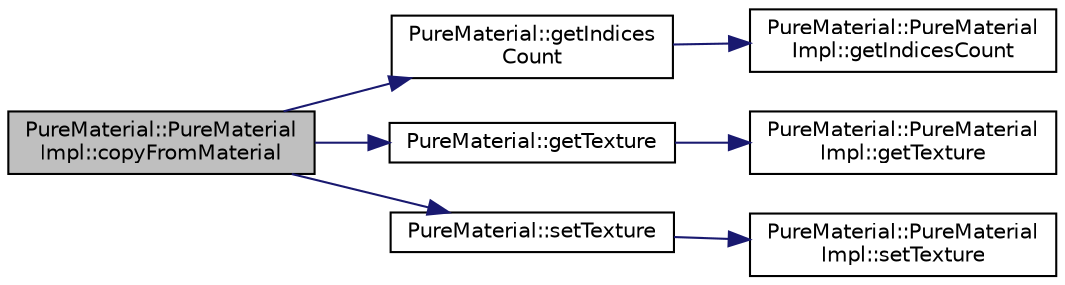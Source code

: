 digraph "PureMaterial::PureMaterialImpl::copyFromMaterial"
{
 // LATEX_PDF_SIZE
  edge [fontname="Helvetica",fontsize="10",labelfontname="Helvetica",labelfontsize="10"];
  node [fontname="Helvetica",fontsize="10",shape=record];
  rankdir="LR";
  Node1 [label="PureMaterial::PureMaterial\lImpl::copyFromMaterial",height=0.2,width=0.4,color="black", fillcolor="grey75", style="filled", fontcolor="black",tooltip=" "];
  Node1 -> Node2 [color="midnightblue",fontsize="10",style="solid",fontname="Helvetica"];
  Node2 [label="PureMaterial::getIndices\lCount",height=0.2,width=0.4,color="black", fillcolor="white", style="filled",URL="$class_pure_material.html#ab563819c3f99273189080d1adbfa3b6a",tooltip="Gets the number of indices."];
  Node2 -> Node3 [color="midnightblue",fontsize="10",style="solid",fontname="Helvetica"];
  Node3 [label="PureMaterial::PureMaterial\lImpl::getIndicesCount",height=0.2,width=0.4,color="black", fillcolor="white", style="filled",URL="$class_pure_material_1_1_pure_material_impl.html#a4e5772270dc4802365c60ea2b9ec87b1",tooltip=" "];
  Node1 -> Node4 [color="midnightblue",fontsize="10",style="solid",fontname="Helvetica"];
  Node4 [label="PureMaterial::getTexture",height=0.2,width=0.4,color="black", fillcolor="white", style="filled",URL="$class_pure_material.html#aac639580d21c36bce9a095a0a15ce074",tooltip="Gets the texture of the material on the specified level."];
  Node4 -> Node5 [color="midnightblue",fontsize="10",style="solid",fontname="Helvetica"];
  Node5 [label="PureMaterial::PureMaterial\lImpl::getTexture",height=0.2,width=0.4,color="black", fillcolor="white", style="filled",URL="$class_pure_material_1_1_pure_material_impl.html#a2938b62292a5e989159eb403b65648bb",tooltip=" "];
  Node1 -> Node6 [color="midnightblue",fontsize="10",style="solid",fontname="Helvetica"];
  Node6 [label="PureMaterial::setTexture",height=0.2,width=0.4,color="black", fillcolor="white", style="filled",URL="$class_pure_material.html#a88159b821988d83aeb7610bbf7fdad80",tooltip="Sets the texture of the material on the specified level."];
  Node6 -> Node7 [color="midnightblue",fontsize="10",style="solid",fontname="Helvetica"];
  Node7 [label="PureMaterial::PureMaterial\lImpl::setTexture",height=0.2,width=0.4,color="black", fillcolor="white", style="filled",URL="$class_pure_material_1_1_pure_material_impl.html#ad16f75a0f304868dbd8b89a873fd6d2a",tooltip=" "];
}
